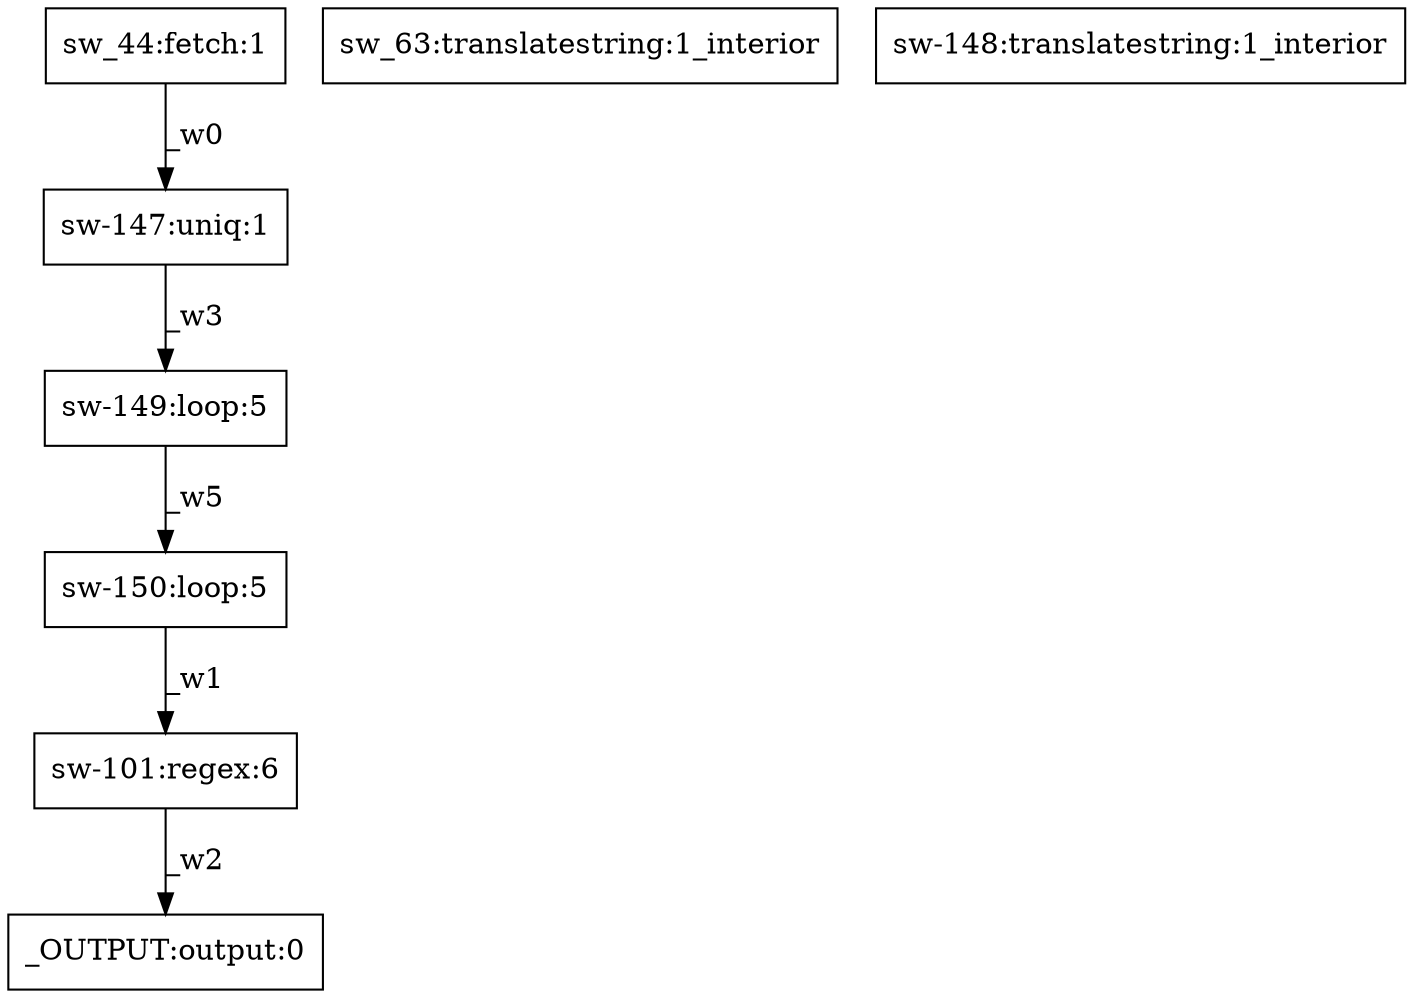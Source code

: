 digraph test1 { node [shape=box] "sw-150" [label="sw-150:loop:5"];"_OUTPUT" [label="_OUTPUT:output:0"];"sw_63" [label="sw_63:translatestring:1_interior"];"sw_44" [label="sw_44:fetch:1"];"sw-147" [label="sw-147:uniq:1"];"sw-149" [label="sw-149:loop:5"];"sw-148" [label="sw-148:translatestring:1_interior"];"sw-101" [label="sw-101:regex:6"];"sw_44" -> "sw-147" [label="_w0"];"sw-150" -> "sw-101" [label="_w1"];"sw-101" -> "_OUTPUT" [label="_w2"];"sw-147" -> "sw-149" [label="_w3"];"sw-149" -> "sw-150" [label="_w5"];}